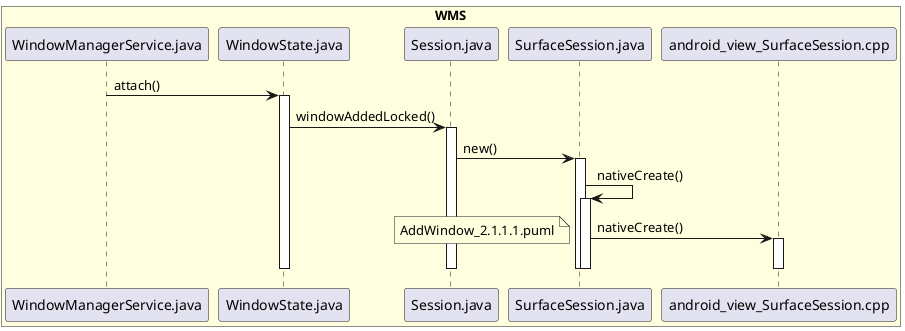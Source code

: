 @startuml

box "WMS" #LightYellow
participant WindowManagerService.java
participant WindowState.java
participant Session.java
participant SurfaceSession.java
participant android_view_SurfaceSession.cpp
end box


WindowManagerService.java -> WindowState.java: attach()
activate WindowState.java

WindowState.java -> Session.java:windowAddedLocked()
activate Session.java

Session.java -> SurfaceSession.java:new()
activate SurfaceSession.java

SurfaceSession.java -> SurfaceSession.java:nativeCreate()
activate SurfaceSession.java

SurfaceSession.java -> android_view_SurfaceSession.cpp:nativeCreate()
activate android_view_SurfaceSession.cpp
deactivate android_view_SurfaceSession.cpp
deactivate SurfaceSession.java
deactivate SurfaceSession.java
deactivate WindowState.java
deactivate Session.java
note left:AddWindow_2.1.1.1.puml


@enduml